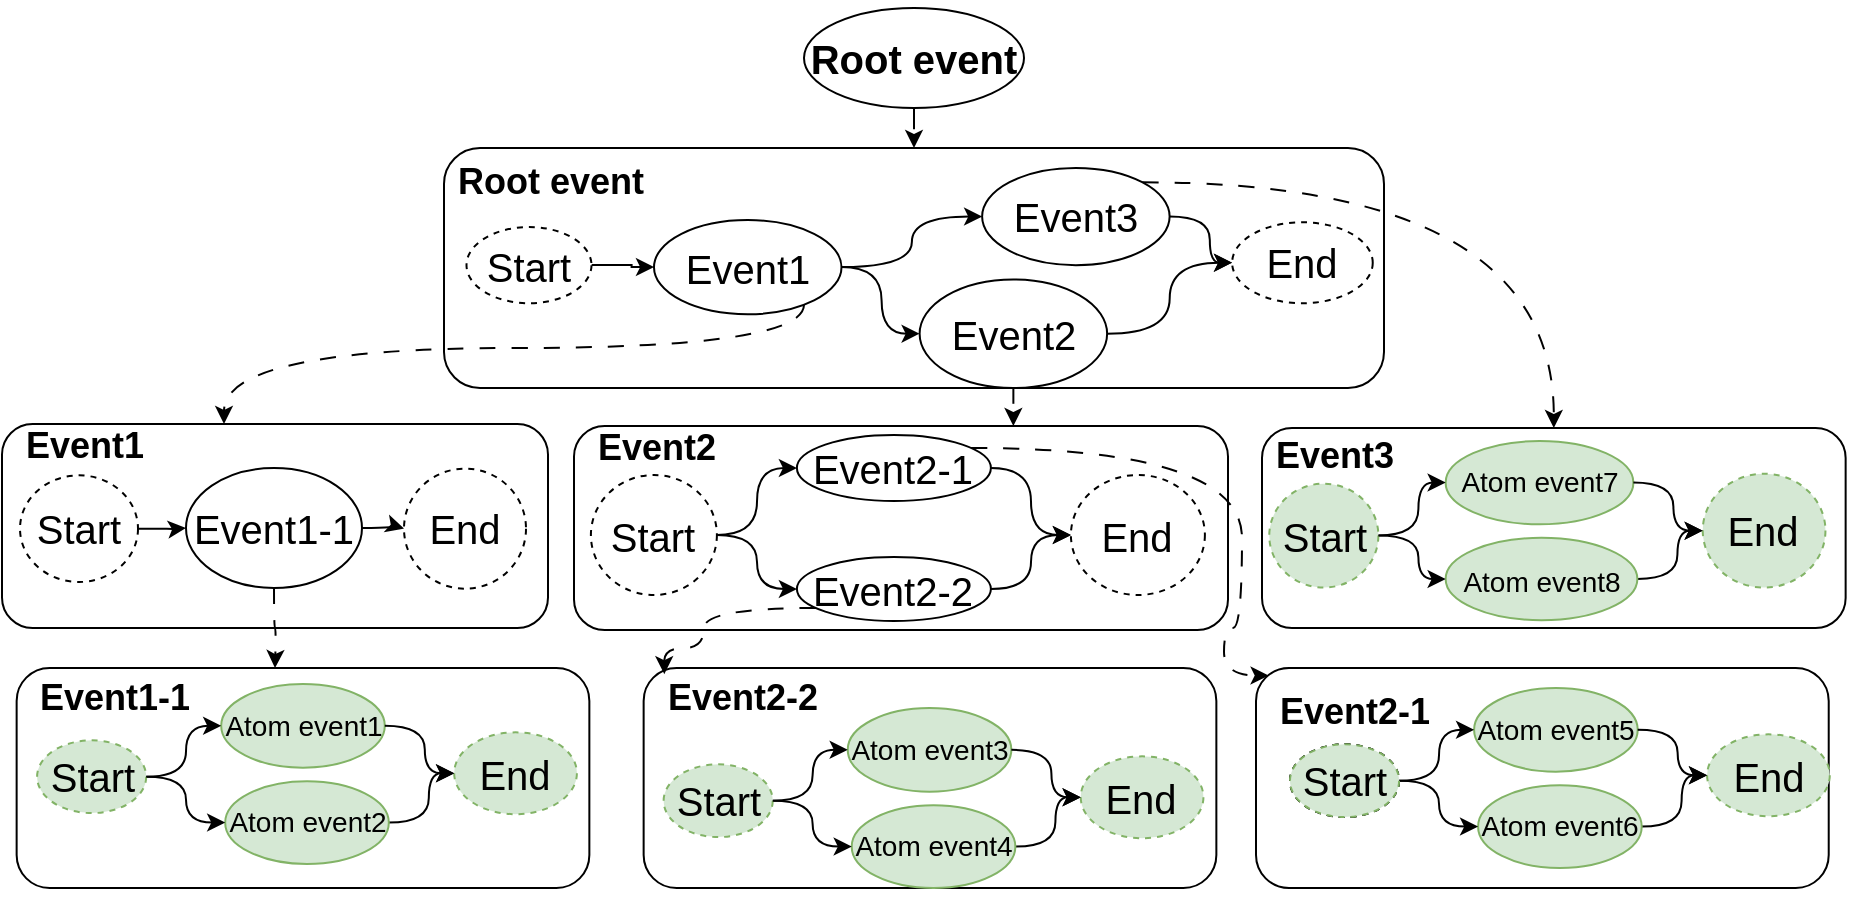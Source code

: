 <mxfile version="21.7.5" type="github">
  <diagram name="第 1 页" id="kducE6gqBiEI2L0WaiRr">
    <mxGraphModel dx="2867" dy="665" grid="1" gridSize="10" guides="1" tooltips="1" connect="1" arrows="1" fold="1" page="1" pageScale="1" pageWidth="827" pageHeight="1169" math="0" shadow="0">
      <root>
        <mxCell id="0" />
        <mxCell id="1" parent="0" />
        <mxCell id="SI7507P59rwNNI1zx-k7-13" value="&lt;h2 style=&quot;border-color: var(--border-color); text-align: center;&quot;&gt;&amp;nbsp; Event1&lt;/h2&gt;&lt;h2 style=&quot;border-color: var(--border-color);&quot;&gt;&lt;div style=&quot;border-color: var(--border-color);&quot;&gt;&lt;br&gt;&lt;/div&gt;&lt;div style=&quot;border-color: var(--border-color);&quot;&gt;&lt;br style=&quot;border-color: var(--border-color);&quot;&gt;&lt;/div&gt;&lt;div style=&quot;border-color: var(--border-color);&quot;&gt;&lt;br&gt;&lt;/div&gt;&lt;/h2&gt;" style="rounded=1;whiteSpace=wrap;html=1;align=left;strokeColor=default;" parent="1" vertex="1">
          <mxGeometry x="-1441" y="288" width="273" height="102" as="geometry" />
        </mxCell>
        <mxCell id="SI7507P59rwNNI1zx-k7-38" value="&lt;h2 style=&quot;border-color: var(--border-color); text-align: center;&quot;&gt;&amp;nbsp; Event2&lt;/h2&gt;&lt;h2 style=&quot;border-color: var(--border-color);&quot;&gt;&lt;div style=&quot;border-color: var(--border-color);&quot;&gt;&lt;br style=&quot;border-color: var(--border-color);&quot;&gt;&lt;/div&gt;&lt;div style=&quot;border-color: var(--border-color);&quot;&gt;&lt;br style=&quot;border-color: var(--border-color);&quot;&gt;&lt;/div&gt;&lt;div style=&quot;border-color: var(--border-color);&quot;&gt;&lt;br&gt;&lt;/div&gt;&lt;/h2&gt;" style="rounded=1;whiteSpace=wrap;html=1;align=left;strokeColor=default;" parent="1" vertex="1">
          <mxGeometry x="-1155" y="289" width="327" height="102" as="geometry" />
        </mxCell>
        <mxCell id="SI7507P59rwNNI1zx-k7-60" value="&lt;h2 style=&quot;border-color: var(--border-color); text-align: center;&quot;&gt;&amp;nbsp; Event1-1&lt;/h2&gt;&lt;h2 style=&quot;border-color: var(--border-color); text-align: center;&quot;&gt;&lt;div style=&quot;border-color: var(--border-color);&quot;&gt;&lt;br&gt;&lt;/div&gt;&lt;div style=&quot;border-color: var(--border-color);&quot;&gt;&lt;br&gt;&lt;/div&gt;&lt;div style=&quot;border-color: var(--border-color);&quot;&gt;&lt;br&gt;&lt;/div&gt;&lt;/h2&gt;" style="rounded=1;whiteSpace=wrap;html=1;align=left;" parent="1" vertex="1">
          <mxGeometry x="-1433.68" y="410" width="286.36" height="110" as="geometry" />
        </mxCell>
        <mxCell id="SI7507P59rwNNI1zx-k7-90" value="&lt;h2 style=&quot;border-color: var(--border-color); text-align: center;&quot;&gt;&amp;nbsp; Event2-2&lt;/h2&gt;&lt;h2 style=&quot;border-color: var(--border-color); text-align: center;&quot;&gt;&lt;div style=&quot;border-color: var(--border-color);&quot;&gt;&lt;br&gt;&lt;/div&gt;&lt;div style=&quot;border-color: var(--border-color);&quot;&gt;&lt;br&gt;&lt;/div&gt;&lt;div style=&quot;border-color: var(--border-color);&quot;&gt;&lt;br&gt;&lt;/div&gt;&lt;/h2&gt;" style="rounded=1;whiteSpace=wrap;html=1;align=left;strokeColor=default;" parent="1" vertex="1">
          <mxGeometry x="-1120.18" y="410" width="286.36" height="110" as="geometry" />
        </mxCell>
        <mxCell id="SI7507P59rwNNI1zx-k7-100" value="&lt;h2 style=&quot;border-color: var(--border-color); text-align: center;&quot;&gt;&amp;nbsp; Event2-1&lt;/h2&gt;&lt;div&gt;&lt;br&gt;&lt;/div&gt;&lt;h2 style=&quot;border-color: var(--border-color);&quot;&gt;&lt;div style=&quot;border-color: var(--border-color);&quot;&gt;&lt;br&gt;&lt;/div&gt;&lt;/h2&gt;" style="rounded=1;whiteSpace=wrap;html=1;align=left;strokeColor=default;" parent="1" vertex="1">
          <mxGeometry x="-814" y="410" width="286.36" height="110" as="geometry" />
        </mxCell>
        <mxCell id="SI7507P59rwNNI1zx-k7-24" value="" style="edgeStyle=orthogonalEdgeStyle;rounded=0;orthogonalLoop=1;jettySize=auto;html=1;curved=1;dashed=1;dashPattern=8 8;" parent="1" source="SI7507P59rwNNI1zx-k7-1" target="SI7507P59rwNNI1zx-k7-3" edge="1">
          <mxGeometry relative="1" as="geometry">
            <mxPoint x="-1000" y="65" as="targetPoint" />
          </mxGeometry>
        </mxCell>
        <mxCell id="SI7507P59rwNNI1zx-k7-1" value="&lt;h2 style=&quot;font-size: 20px;&quot;&gt;Root event&lt;/h2&gt;" style="ellipse;whiteSpace=wrap;html=1;fontSize=20;" parent="1" vertex="1">
          <mxGeometry x="-1040" y="80" width="110" height="50" as="geometry" />
        </mxCell>
        <mxCell id="SI7507P59rwNNI1zx-k7-37" value="" style="edgeStyle=orthogonalEdgeStyle;rounded=0;orthogonalLoop=1;jettySize=auto;html=1;curved=1;" parent="1" source="SI7507P59rwNNI1zx-k7-15" target="SI7507P59rwNNI1zx-k7-35" edge="1">
          <mxGeometry relative="1" as="geometry" />
        </mxCell>
        <mxCell id="SI7507P59rwNNI1zx-k7-151" value="" style="edgeStyle=orthogonalEdgeStyle;rounded=0;orthogonalLoop=1;jettySize=auto;html=1;curved=1;dashed=1;dashPattern=8 8;" parent="1" source="SI7507P59rwNNI1zx-k7-15" edge="1">
          <mxGeometry relative="1" as="geometry">
            <mxPoint x="-1304.5" y="410" as="targetPoint" />
          </mxGeometry>
        </mxCell>
        <mxCell id="SI7507P59rwNNI1zx-k7-25" value="" style="edgeStyle=orthogonalEdgeStyle;rounded=0;orthogonalLoop=1;jettySize=auto;html=1;curved=1;dashed=1;dashPattern=8 8;" parent="1" source="SI7507P59rwNNI1zx-k7-2" target="SI7507P59rwNNI1zx-k7-13" edge="1">
          <mxGeometry relative="1" as="geometry">
            <Array as="points">
              <mxPoint x="-1040" y="250" />
              <mxPoint x="-1330" y="250" />
            </Array>
          </mxGeometry>
        </mxCell>
        <mxCell id="SI7507P59rwNNI1zx-k7-15" value="&lt;h2 style=&quot;border-color: var(--border-color); font-size: 20px;&quot;&gt;&lt;span style=&quot;font-weight: normal; font-size: 20px;&quot;&gt;Event1-1&lt;/span&gt;&lt;/h2&gt;" style="ellipse;whiteSpace=wrap;html=1;fontSize=20;" parent="1" vertex="1">
          <mxGeometry x="-1349" y="310" width="88" height="60" as="geometry" />
        </mxCell>
        <mxCell id="SI7507P59rwNNI1zx-k7-36" value="" style="edgeStyle=orthogonalEdgeStyle;rounded=0;orthogonalLoop=1;jettySize=auto;html=1;curved=1;" parent="1" source="SI7507P59rwNNI1zx-k7-34" target="SI7507P59rwNNI1zx-k7-15" edge="1">
          <mxGeometry relative="1" as="geometry" />
        </mxCell>
        <mxCell id="SI7507P59rwNNI1zx-k7-34" value="Start" style="ellipse;whiteSpace=wrap;html=1;dashed=1;fontSize=20;" parent="1" vertex="1">
          <mxGeometry x="-1432" y="313.67" width="59" height="53.33" as="geometry" />
        </mxCell>
        <mxCell id="SI7507P59rwNNI1zx-k7-35" value="End" style="ellipse;whiteSpace=wrap;html=1;dashed=1;fontSize=20;" parent="1" vertex="1">
          <mxGeometry x="-1240" y="310.33" width="61" height="60" as="geometry" />
        </mxCell>
        <mxCell id="SI7507P59rwNNI1zx-k7-39" value="" style="edgeStyle=orthogonalEdgeStyle;rounded=0;orthogonalLoop=1;jettySize=auto;html=1;curved=1;" parent="1" source="SI7507P59rwNNI1zx-k7-40" target="SI7507P59rwNNI1zx-k7-43" edge="1">
          <mxGeometry relative="1" as="geometry" />
        </mxCell>
        <mxCell id="SI7507P59rwNNI1zx-k7-152" value="" style="edgeStyle=orthogonalEdgeStyle;rounded=0;orthogonalLoop=1;jettySize=auto;html=1;curved=1;dashed=1;dashPattern=8 8;entryX=0.036;entryY=0.028;entryDx=0;entryDy=0;entryPerimeter=0;" parent="1" source="SI7507P59rwNNI1zx-k7-46" target="SI7507P59rwNNI1zx-k7-90" edge="1">
          <mxGeometry relative="1" as="geometry">
            <Array as="points">
              <mxPoint x="-1090" y="380" />
              <mxPoint x="-1090" y="400" />
              <mxPoint x="-1110" y="400" />
            </Array>
            <mxPoint x="-1118" y="410" as="targetPoint" />
          </mxGeometry>
        </mxCell>
        <mxCell id="SI7507P59rwNNI1zx-k7-40" value="&lt;h2 style=&quot;border-color: var(--border-color); font-size: 20px;&quot;&gt;&lt;span style=&quot;font-weight: normal; font-size: 20px;&quot;&gt;Event2-1&lt;/span&gt;&lt;/h2&gt;" style="ellipse;whiteSpace=wrap;html=1;fontStyle=1;fontSize=20;" parent="1" vertex="1">
          <mxGeometry x="-1043.55" y="293.5" width="97" height="33" as="geometry" />
        </mxCell>
        <mxCell id="SI7507P59rwNNI1zx-k7-41" value="" style="edgeStyle=orthogonalEdgeStyle;rounded=0;orthogonalLoop=1;jettySize=auto;html=1;curved=1;" parent="1" source="SI7507P59rwNNI1zx-k7-42" target="SI7507P59rwNNI1zx-k7-40" edge="1">
          <mxGeometry relative="1" as="geometry" />
        </mxCell>
        <mxCell id="SI7507P59rwNNI1zx-k7-47" value="" style="edgeStyle=orthogonalEdgeStyle;rounded=0;orthogonalLoop=1;jettySize=auto;html=1;curved=1;" parent="1" source="SI7507P59rwNNI1zx-k7-42" target="SI7507P59rwNNI1zx-k7-46" edge="1">
          <mxGeometry relative="1" as="geometry" />
        </mxCell>
        <mxCell id="SI7507P59rwNNI1zx-k7-42" value="Start" style="ellipse;whiteSpace=wrap;html=1;dashed=1;fontSize=20;" parent="1" vertex="1">
          <mxGeometry x="-1146.55" y="313.5" width="63" height="60" as="geometry" />
        </mxCell>
        <mxCell id="SI7507P59rwNNI1zx-k7-43" value="End" style="ellipse;whiteSpace=wrap;html=1;dashed=1;fontSize=20;" parent="1" vertex="1">
          <mxGeometry x="-906.55" y="313.5" width="67" height="60" as="geometry" />
        </mxCell>
        <mxCell id="SI7507P59rwNNI1zx-k7-45" value="" style="edgeStyle=orthogonalEdgeStyle;rounded=0;orthogonalLoop=1;jettySize=auto;html=1;curved=1;dashed=1;dashPattern=8 8;" parent="1" source="SI7507P59rwNNI1zx-k7-5" target="SI7507P59rwNNI1zx-k7-38" edge="1">
          <mxGeometry relative="1" as="geometry">
            <mxPoint x="-1080" y="230" as="sourcePoint" />
            <mxPoint x="-1320" y="330" as="targetPoint" />
            <Array as="points">
              <mxPoint x="-960" y="270" />
              <mxPoint x="-960" y="270" />
            </Array>
          </mxGeometry>
        </mxCell>
        <mxCell id="SI7507P59rwNNI1zx-k7-48" value="" style="edgeStyle=orthogonalEdgeStyle;rounded=0;orthogonalLoop=1;jettySize=auto;html=1;curved=1;" parent="1" source="SI7507P59rwNNI1zx-k7-46" target="SI7507P59rwNNI1zx-k7-43" edge="1">
          <mxGeometry relative="1" as="geometry" />
        </mxCell>
        <mxCell id="SI7507P59rwNNI1zx-k7-153" value="" style="edgeStyle=orthogonalEdgeStyle;rounded=0;orthogonalLoop=1;jettySize=auto;html=1;curved=1;dashed=1;dashPattern=8 8;entryX=0.022;entryY=0.034;entryDx=0;entryDy=0;entryPerimeter=0;" parent="1" source="SI7507P59rwNNI1zx-k7-40" target="SI7507P59rwNNI1zx-k7-100" edge="1">
          <mxGeometry relative="1" as="geometry">
            <mxPoint x="-816.546" y="409.78" as="targetPoint" />
            <Array as="points">
              <mxPoint x="-821" y="300" />
              <mxPoint x="-821" y="390" />
              <mxPoint x="-830" y="390" />
              <mxPoint x="-830" y="414" />
            </Array>
          </mxGeometry>
        </mxCell>
        <mxCell id="SI7507P59rwNNI1zx-k7-46" value="&lt;h2 style=&quot;border-color: var(--border-color); font-size: 20px;&quot;&gt;&lt;span style=&quot;font-weight: normal; font-size: 20px;&quot;&gt;Event2-2&lt;/span&gt;&lt;/h2&gt;" style="ellipse;whiteSpace=wrap;html=1;fontStyle=1;fontSize=20;" parent="1" vertex="1">
          <mxGeometry x="-1043.55" y="354.5" width="97" height="32" as="geometry" />
        </mxCell>
        <mxCell id="SI7507P59rwNNI1zx-k7-58" value="" style="edgeStyle=orthogonalEdgeStyle;rounded=0;orthogonalLoop=1;jettySize=auto;html=1;curved=1;entryX=0.5;entryY=0;entryDx=0;entryDy=0;exitX=1;exitY=0;exitDx=0;exitDy=0;dashed=1;dashPattern=8 8;" parent="1" source="SI7507P59rwNNI1zx-k7-4" target="SI7507P59rwNNI1zx-k7-49" edge="1">
          <mxGeometry relative="1" as="geometry">
            <mxPoint x="-810" y="150" as="sourcePoint" />
            <mxPoint x="-770" y="187" as="targetPoint" />
          </mxGeometry>
        </mxCell>
        <mxCell id="SI7507P59rwNNI1zx-k7-3" value="&lt;h2&gt;&lt;/h2&gt;&lt;h2 style=&quot;border-color: var(--border-color); text-align: center;&quot;&gt;&amp;nbsp;Root event&lt;/h2&gt;&lt;div&gt;&lt;br&gt;&lt;/div&gt;&lt;div&gt;&lt;br&gt;&lt;/div&gt;&lt;div&gt;&lt;br&gt;&lt;/div&gt;&lt;div&gt;&lt;br&gt;&lt;/div&gt;&lt;div&gt;&lt;br&gt;&lt;/div&gt;&lt;div&gt;&lt;br&gt;&lt;/div&gt;" style="rounded=1;whiteSpace=wrap;html=1;align=left;fillColor=none;" parent="1" vertex="1">
          <mxGeometry x="-1220" y="150" width="470" height="120" as="geometry" />
        </mxCell>
        <mxCell id="SI7507P59rwNNI1zx-k7-113" value="" style="group;strokeColor=none;" parent="1" vertex="1" connectable="0">
          <mxGeometry x="-1423.453" y="418" width="269.906" height="90" as="geometry" />
        </mxCell>
        <mxCell id="SI7507P59rwNNI1zx-k7-62" value="&lt;h2 style=&quot;border-color: var(--border-color); font-size: 14px;&quot;&gt;&lt;span style=&quot;font-weight: normal;&quot;&gt;Atom event1&lt;/span&gt;&lt;/h2&gt;" style="ellipse;whiteSpace=wrap;html=1;fillColor=#d5e8d4;strokeColor=#82b366;fontStyle=1" parent="SI7507P59rwNNI1zx-k7-113" vertex="1">
          <mxGeometry x="92.043" width="81.82" height="41.82" as="geometry" />
        </mxCell>
        <mxCell id="SI7507P59rwNNI1zx-k7-63" value="" style="edgeStyle=orthogonalEdgeStyle;rounded=0;orthogonalLoop=1;jettySize=auto;html=1;curved=1;" parent="SI7507P59rwNNI1zx-k7-113" source="SI7507P59rwNNI1zx-k7-64" target="SI7507P59rwNNI1zx-k7-62" edge="1">
          <mxGeometry relative="1" as="geometry" />
        </mxCell>
        <mxCell id="SI7507P59rwNNI1zx-k7-64" value="Start" style="ellipse;whiteSpace=wrap;html=1;dashed=1;fillColor=#d5e8d4;strokeColor=#82b366;fontSize=20;" parent="SI7507P59rwNNI1zx-k7-113" vertex="1">
          <mxGeometry y="28.182" width="54.545" height="36.361" as="geometry" />
        </mxCell>
        <mxCell id="SI7507P59rwNNI1zx-k7-65" value="End" style="ellipse;whiteSpace=wrap;html=1;dashed=1;fillColor=#d5e8d4;strokeColor=#82b366;fontSize=20;" parent="SI7507P59rwNNI1zx-k7-113" vertex="1">
          <mxGeometry x="208.543" y="24.182" width="61.363" height="40.909" as="geometry" />
        </mxCell>
        <mxCell id="SI7507P59rwNNI1zx-k7-61" value="" style="edgeStyle=orthogonalEdgeStyle;rounded=0;orthogonalLoop=1;jettySize=auto;html=1;curved=1;" parent="SI7507P59rwNNI1zx-k7-113" source="SI7507P59rwNNI1zx-k7-62" target="SI7507P59rwNNI1zx-k7-65" edge="1">
          <mxGeometry relative="1" as="geometry" />
        </mxCell>
        <mxCell id="SI7507P59rwNNI1zx-k7-68" value="" style="edgeStyle=orthogonalEdgeStyle;rounded=0;orthogonalLoop=1;jettySize=auto;html=1;curved=1;" parent="SI7507P59rwNNI1zx-k7-113" source="SI7507P59rwNNI1zx-k7-66" target="SI7507P59rwNNI1zx-k7-65" edge="1">
          <mxGeometry relative="1" as="geometry" />
        </mxCell>
        <mxCell id="SI7507P59rwNNI1zx-k7-66" value="&lt;h2 style=&quot;border-color: var(--border-color); font-size: 14px;&quot;&gt;&lt;span style=&quot;font-weight: normal;&quot;&gt;Atom event2&lt;/span&gt;&lt;/h2&gt;" style="ellipse;whiteSpace=wrap;html=1;fillColor=#d5e8d4;strokeColor=#82b366;fontStyle=1" parent="SI7507P59rwNNI1zx-k7-113" vertex="1">
          <mxGeometry x="94.043" y="48.64" width="81.82" height="41.36" as="geometry" />
        </mxCell>
        <mxCell id="SI7507P59rwNNI1zx-k7-67" value="" style="edgeStyle=orthogonalEdgeStyle;rounded=0;orthogonalLoop=1;jettySize=auto;html=1;curved=1;" parent="SI7507P59rwNNI1zx-k7-113" source="SI7507P59rwNNI1zx-k7-64" target="SI7507P59rwNNI1zx-k7-66" edge="1">
          <mxGeometry relative="1" as="geometry" />
        </mxCell>
        <mxCell id="SI7507P59rwNNI1zx-k7-122" value="" style="group" parent="1" vertex="1" connectable="0">
          <mxGeometry x="-1110.183" y="430" width="269.906" height="90" as="geometry" />
        </mxCell>
        <mxCell id="SI7507P59rwNNI1zx-k7-123" value="&lt;h2 style=&quot;border-color: var(--border-color); font-size: 14px;&quot;&gt;&lt;span style=&quot;font-weight: normal;&quot;&gt;Atom event3&lt;/span&gt;&lt;/h2&gt;" style="ellipse;whiteSpace=wrap;html=1;fillColor=#d5e8d4;strokeColor=#82b366;" parent="SI7507P59rwNNI1zx-k7-122" vertex="1">
          <mxGeometry x="92.043" width="81.82" height="41.82" as="geometry" />
        </mxCell>
        <mxCell id="SI7507P59rwNNI1zx-k7-124" value="" style="edgeStyle=orthogonalEdgeStyle;rounded=0;orthogonalLoop=1;jettySize=auto;html=1;curved=1;" parent="SI7507P59rwNNI1zx-k7-122" source="SI7507P59rwNNI1zx-k7-125" target="SI7507P59rwNNI1zx-k7-123" edge="1">
          <mxGeometry relative="1" as="geometry" />
        </mxCell>
        <mxCell id="SI7507P59rwNNI1zx-k7-125" value="Start" style="ellipse;whiteSpace=wrap;html=1;dashed=1;fillColor=#d5e8d4;strokeColor=#82b366;fontSize=20;" parent="SI7507P59rwNNI1zx-k7-122" vertex="1">
          <mxGeometry y="28.182" width="54.545" height="36.361" as="geometry" />
        </mxCell>
        <mxCell id="SI7507P59rwNNI1zx-k7-126" value="End" style="ellipse;whiteSpace=wrap;html=1;dashed=1;fillColor=#d5e8d4;strokeColor=#82b366;fontSize=20;" parent="SI7507P59rwNNI1zx-k7-122" vertex="1">
          <mxGeometry x="208.543" y="24.182" width="61.363" height="40.909" as="geometry" />
        </mxCell>
        <mxCell id="SI7507P59rwNNI1zx-k7-127" value="" style="edgeStyle=orthogonalEdgeStyle;rounded=0;orthogonalLoop=1;jettySize=auto;html=1;curved=1;" parent="SI7507P59rwNNI1zx-k7-122" source="SI7507P59rwNNI1zx-k7-123" target="SI7507P59rwNNI1zx-k7-126" edge="1">
          <mxGeometry relative="1" as="geometry" />
        </mxCell>
        <mxCell id="SI7507P59rwNNI1zx-k7-128" value="" style="edgeStyle=orthogonalEdgeStyle;rounded=0;orthogonalLoop=1;jettySize=auto;html=1;curved=1;" parent="SI7507P59rwNNI1zx-k7-122" source="SI7507P59rwNNI1zx-k7-129" target="SI7507P59rwNNI1zx-k7-126" edge="1">
          <mxGeometry relative="1" as="geometry" />
        </mxCell>
        <mxCell id="SI7507P59rwNNI1zx-k7-129" value="&lt;h2 style=&quot;border-color: var(--border-color); font-size: 14px;&quot;&gt;&lt;span style=&quot;font-weight: normal;&quot;&gt;Atom event4&lt;/span&gt;&lt;/h2&gt;" style="ellipse;whiteSpace=wrap;html=1;fillColor=#d5e8d4;strokeColor=#82b366;" parent="SI7507P59rwNNI1zx-k7-122" vertex="1">
          <mxGeometry x="94.043" y="48.64" width="81.82" height="41.36" as="geometry" />
        </mxCell>
        <mxCell id="SI7507P59rwNNI1zx-k7-130" value="" style="edgeStyle=orthogonalEdgeStyle;rounded=0;orthogonalLoop=1;jettySize=auto;html=1;curved=1;" parent="SI7507P59rwNNI1zx-k7-122" source="SI7507P59rwNNI1zx-k7-125" target="SI7507P59rwNNI1zx-k7-129" edge="1">
          <mxGeometry relative="1" as="geometry" />
        </mxCell>
        <mxCell id="SI7507P59rwNNI1zx-k7-131" value="" style="group" parent="1" vertex="1" connectable="0">
          <mxGeometry x="-797.003" y="420" width="269.906" height="90" as="geometry" />
        </mxCell>
        <mxCell id="SI7507P59rwNNI1zx-k7-132" value="&lt;h2 style=&quot;border-color: var(--border-color); font-size: 14px;&quot;&gt;&lt;span style=&quot;font-weight: normal;&quot;&gt;Atom event5&lt;/span&gt;&lt;/h2&gt;" style="ellipse;whiteSpace=wrap;html=1;fillColor=#d5e8d4;strokeColor=#82b366;" parent="SI7507P59rwNNI1zx-k7-131" vertex="1">
          <mxGeometry x="92.043" width="81.82" height="41.82" as="geometry" />
        </mxCell>
        <mxCell id="SI7507P59rwNNI1zx-k7-133" value="" style="edgeStyle=orthogonalEdgeStyle;rounded=0;orthogonalLoop=1;jettySize=auto;html=1;curved=1;" parent="SI7507P59rwNNI1zx-k7-131" source="SI7507P59rwNNI1zx-k7-134" target="SI7507P59rwNNI1zx-k7-132" edge="1">
          <mxGeometry relative="1" as="geometry" />
        </mxCell>
        <mxCell id="SI7507P59rwNNI1zx-k7-134" value="Start" style="ellipse;whiteSpace=wrap;html=1;dashed=1;" parent="SI7507P59rwNNI1zx-k7-131" vertex="1">
          <mxGeometry y="28.182" width="54.545" height="36.361" as="geometry" />
        </mxCell>
        <mxCell id="SI7507P59rwNNI1zx-k7-135" value="End" style="ellipse;whiteSpace=wrap;html=1;dashed=1;fillColor=#d5e8d4;strokeColor=#82b366;fontSize=20;" parent="SI7507P59rwNNI1zx-k7-131" vertex="1">
          <mxGeometry x="208.543" y="23.182" width="61.363" height="40.909" as="geometry" />
        </mxCell>
        <mxCell id="SI7507P59rwNNI1zx-k7-136" value="" style="edgeStyle=orthogonalEdgeStyle;rounded=0;orthogonalLoop=1;jettySize=auto;html=1;curved=1;" parent="SI7507P59rwNNI1zx-k7-131" source="SI7507P59rwNNI1zx-k7-132" target="SI7507P59rwNNI1zx-k7-135" edge="1">
          <mxGeometry relative="1" as="geometry" />
        </mxCell>
        <mxCell id="SI7507P59rwNNI1zx-k7-137" value="" style="edgeStyle=orthogonalEdgeStyle;rounded=0;orthogonalLoop=1;jettySize=auto;html=1;curved=1;" parent="SI7507P59rwNNI1zx-k7-131" source="SI7507P59rwNNI1zx-k7-138" target="SI7507P59rwNNI1zx-k7-135" edge="1">
          <mxGeometry relative="1" as="geometry" />
        </mxCell>
        <mxCell id="SI7507P59rwNNI1zx-k7-138" value="&lt;h2 style=&quot;border-color: var(--border-color); font-size: 14px;&quot;&gt;&lt;span style=&quot;font-weight: normal;&quot;&gt;Atom event6&lt;/span&gt;&lt;/h2&gt;" style="ellipse;whiteSpace=wrap;html=1;fillColor=#d5e8d4;strokeColor=#82b366;" parent="SI7507P59rwNNI1zx-k7-131" vertex="1">
          <mxGeometry x="94.043" y="48.64" width="81.82" height="41.36" as="geometry" />
        </mxCell>
        <mxCell id="SI7507P59rwNNI1zx-k7-139" value="" style="edgeStyle=orthogonalEdgeStyle;rounded=0;orthogonalLoop=1;jettySize=auto;html=1;curved=1;" parent="SI7507P59rwNNI1zx-k7-131" source="SI7507P59rwNNI1zx-k7-134" target="SI7507P59rwNNI1zx-k7-138" edge="1">
          <mxGeometry relative="1" as="geometry" />
        </mxCell>
        <mxCell id="SI7507P59rwNNI1zx-k7-149" value="Start" style="ellipse;whiteSpace=wrap;html=1;dashed=1;" parent="SI7507P59rwNNI1zx-k7-131" vertex="1">
          <mxGeometry y="28.182" width="54.545" height="36.361" as="geometry" />
        </mxCell>
        <mxCell id="SI7507P59rwNNI1zx-k7-150" value="Start" style="ellipse;whiteSpace=wrap;html=1;dashed=1;fillColor=#d5e8d4;strokeColor=#82b366;fontSize=20;" parent="SI7507P59rwNNI1zx-k7-131" vertex="1">
          <mxGeometry y="28.182" width="54.545" height="36.361" as="geometry" />
        </mxCell>
        <mxCell id="SI7507P59rwNNI1zx-k7-2" value="&lt;h2 style=&quot;border-color: var(--border-color); font-size: 20px;&quot;&gt;&lt;span style=&quot;font-weight: normal; font-size: 20px;&quot;&gt;Event1&lt;/span&gt;&lt;/h2&gt;" style="ellipse;whiteSpace=wrap;html=1;fontStyle=0;fontSize=20;" parent="1" vertex="1">
          <mxGeometry x="-1115" y="186" width="93.75" height="47.14" as="geometry" />
        </mxCell>
        <mxCell id="SI7507P59rwNNI1zx-k7-4" value="&lt;h2 style=&quot;border-color: var(--border-color); font-size: 20px;&quot;&gt;&lt;span style=&quot;font-weight: normal; font-size: 20px;&quot;&gt;Event3&lt;/span&gt;&lt;/h2&gt;" style="ellipse;whiteSpace=wrap;html=1;fontStyle=0;fontSize=20;" parent="1" vertex="1">
          <mxGeometry x="-950.94" y="160" width="93.75" height="48.57" as="geometry" />
        </mxCell>
        <mxCell id="SI7507P59rwNNI1zx-k7-28" value="" style="edgeStyle=orthogonalEdgeStyle;rounded=0;orthogonalLoop=1;jettySize=auto;html=1;curved=1;" parent="1" source="SI7507P59rwNNI1zx-k7-2" target="SI7507P59rwNNI1zx-k7-4" edge="1">
          <mxGeometry relative="1" as="geometry" />
        </mxCell>
        <mxCell id="SI7507P59rwNNI1zx-k7-5" value="&lt;h2 style=&quot;border-color: var(--border-color); font-size: 20px;&quot;&gt;&lt;span style=&quot;font-weight: normal; font-size: 20px;&quot;&gt;Event2&lt;/span&gt;&lt;/h2&gt;" style="ellipse;whiteSpace=wrap;html=1;fontStyle=0;fontSize=20;" parent="1" vertex="1">
          <mxGeometry x="-982.19" y="215.71" width="93.75" height="54.29" as="geometry" />
        </mxCell>
        <mxCell id="SI7507P59rwNNI1zx-k7-26" value="" style="edgeStyle=orthogonalEdgeStyle;rounded=0;orthogonalLoop=1;jettySize=auto;html=1;curved=1;" parent="1" source="SI7507P59rwNNI1zx-k7-2" target="SI7507P59rwNNI1zx-k7-5" edge="1">
          <mxGeometry relative="1" as="geometry" />
        </mxCell>
        <mxCell id="SI7507P59rwNNI1zx-k7-31" value="" style="edgeStyle=orthogonalEdgeStyle;rounded=0;orthogonalLoop=1;jettySize=auto;html=1;" parent="1" source="SI7507P59rwNNI1zx-k7-29" target="SI7507P59rwNNI1zx-k7-2" edge="1">
          <mxGeometry relative="1" as="geometry" />
        </mxCell>
        <mxCell id="SI7507P59rwNNI1zx-k7-29" value="Start" style="ellipse;whiteSpace=wrap;html=1;dashed=1;fontSize=20;" parent="1" vertex="1">
          <mxGeometry x="-1208.75" y="189.521" width="62.5" height="38.093" as="geometry" />
        </mxCell>
        <mxCell id="SI7507P59rwNNI1zx-k7-30" value="End" style="ellipse;whiteSpace=wrap;html=1;dashed=1;fontSize=20;" parent="1" vertex="1">
          <mxGeometry x="-825.938" y="187.143" width="70.312" height="40.471" as="geometry" />
        </mxCell>
        <mxCell id="SI7507P59rwNNI1zx-k7-32" value="" style="edgeStyle=orthogonalEdgeStyle;rounded=0;orthogonalLoop=1;jettySize=auto;html=1;curved=1;" parent="1" source="SI7507P59rwNNI1zx-k7-4" target="SI7507P59rwNNI1zx-k7-30" edge="1">
          <mxGeometry relative="1" as="geometry" />
        </mxCell>
        <mxCell id="SI7507P59rwNNI1zx-k7-33" value="" style="edgeStyle=orthogonalEdgeStyle;rounded=0;orthogonalLoop=1;jettySize=auto;html=1;curved=1;" parent="1" source="SI7507P59rwNNI1zx-k7-5" target="SI7507P59rwNNI1zx-k7-30" edge="1">
          <mxGeometry relative="1" as="geometry" />
        </mxCell>
        <mxCell id="SI7507P59rwNNI1zx-k7-49" value="&lt;h2 style=&quot;border-color: var(--border-color); text-align: center;&quot;&gt;&amp;nbsp;Event3&lt;/h2&gt;&lt;div&gt;&lt;br&gt;&lt;/div&gt;&lt;div&gt;&lt;br&gt;&lt;/div&gt;&lt;div&gt;&lt;br&gt;&lt;/div&gt;&lt;div&gt;&lt;br&gt;&lt;/div&gt;&lt;div&gt;&lt;br&gt;&lt;/div&gt;" style="rounded=1;whiteSpace=wrap;html=1;align=left;gradientColor=none;fillColor=none;strokeColor=default;" parent="1" vertex="1">
          <mxGeometry x="-811" y="290" width="291.82" height="100" as="geometry" />
        </mxCell>
        <mxCell id="SI7507P59rwNNI1zx-k7-140" value="" style="group" parent="1" vertex="1" connectable="0">
          <mxGeometry x="-799.18" y="296.5" width="269.91" height="89.62" as="geometry" />
        </mxCell>
        <mxCell id="SI7507P59rwNNI1zx-k7-141" value="&lt;h2 style=&quot;border-color: var(--border-color); font-size: 14px;&quot;&gt;&lt;span style=&quot;font-weight: normal;&quot;&gt;&lt;font style=&quot;font-size: 14px;&quot;&gt;Atom event7&lt;/font&gt;&lt;/span&gt;&lt;/h2&gt;" style="ellipse;whiteSpace=wrap;html=1;fillColor=#d5e8d4;strokeColor=#82b366;" parent="SI7507P59rwNNI1zx-k7-140" vertex="1">
          <mxGeometry x="80" width="93.87" height="41.64" as="geometry" />
        </mxCell>
        <mxCell id="SI7507P59rwNNI1zx-k7-142" value="" style="edgeStyle=orthogonalEdgeStyle;rounded=0;orthogonalLoop=1;jettySize=auto;html=1;curved=1;" parent="SI7507P59rwNNI1zx-k7-140" source="SI7507P59rwNNI1zx-k7-143" target="SI7507P59rwNNI1zx-k7-141" edge="1">
          <mxGeometry relative="1" as="geometry" />
        </mxCell>
        <mxCell id="SI7507P59rwNNI1zx-k7-143" value="Start" style="ellipse;whiteSpace=wrap;html=1;dashed=1;fillColor=#d5e8d4;strokeColor=#82b366;fontSize=20;" parent="SI7507P59rwNNI1zx-k7-140" vertex="1">
          <mxGeometry x="-8.18" y="21.33" width="54.55" height="51.94" as="geometry" />
        </mxCell>
        <mxCell id="SI7507P59rwNNI1zx-k7-144" value="End" style="ellipse;whiteSpace=wrap;html=1;dashed=1;fillColor=#d5e8d4;strokeColor=#82b366;fontSize=20;" parent="SI7507P59rwNNI1zx-k7-140" vertex="1">
          <mxGeometry x="208.55" y="16.35" width="61.36" height="56.92" as="geometry" />
        </mxCell>
        <mxCell id="SI7507P59rwNNI1zx-k7-145" value="" style="edgeStyle=orthogonalEdgeStyle;rounded=0;orthogonalLoop=1;jettySize=auto;html=1;curved=1;" parent="SI7507P59rwNNI1zx-k7-140" source="SI7507P59rwNNI1zx-k7-141" target="SI7507P59rwNNI1zx-k7-144" edge="1">
          <mxGeometry relative="1" as="geometry" />
        </mxCell>
        <mxCell id="SI7507P59rwNNI1zx-k7-146" value="" style="edgeStyle=orthogonalEdgeStyle;rounded=0;orthogonalLoop=1;jettySize=auto;html=1;curved=1;" parent="SI7507P59rwNNI1zx-k7-140" source="SI7507P59rwNNI1zx-k7-147" target="SI7507P59rwNNI1zx-k7-144" edge="1">
          <mxGeometry relative="1" as="geometry" />
        </mxCell>
        <mxCell id="SI7507P59rwNNI1zx-k7-147" value="&lt;h2 style=&quot;border-color: var(--border-color);&quot;&gt;&lt;font style=&quot;border-color: var(--border-color); font-size: 14px; font-weight: normal;&quot;&gt;Atom event8&lt;/font&gt;&lt;/h2&gt;" style="ellipse;whiteSpace=wrap;html=1;fillColor=#d5e8d4;strokeColor=#82b366;" parent="SI7507P59rwNNI1zx-k7-140" vertex="1">
          <mxGeometry x="80" y="48.43" width="95.87" height="41.19" as="geometry" />
        </mxCell>
        <mxCell id="SI7507P59rwNNI1zx-k7-148" value="" style="edgeStyle=orthogonalEdgeStyle;rounded=0;orthogonalLoop=1;jettySize=auto;html=1;curved=1;" parent="SI7507P59rwNNI1zx-k7-140" source="SI7507P59rwNNI1zx-k7-143" target="SI7507P59rwNNI1zx-k7-147" edge="1">
          <mxGeometry relative="1" as="geometry" />
        </mxCell>
      </root>
    </mxGraphModel>
  </diagram>
</mxfile>

